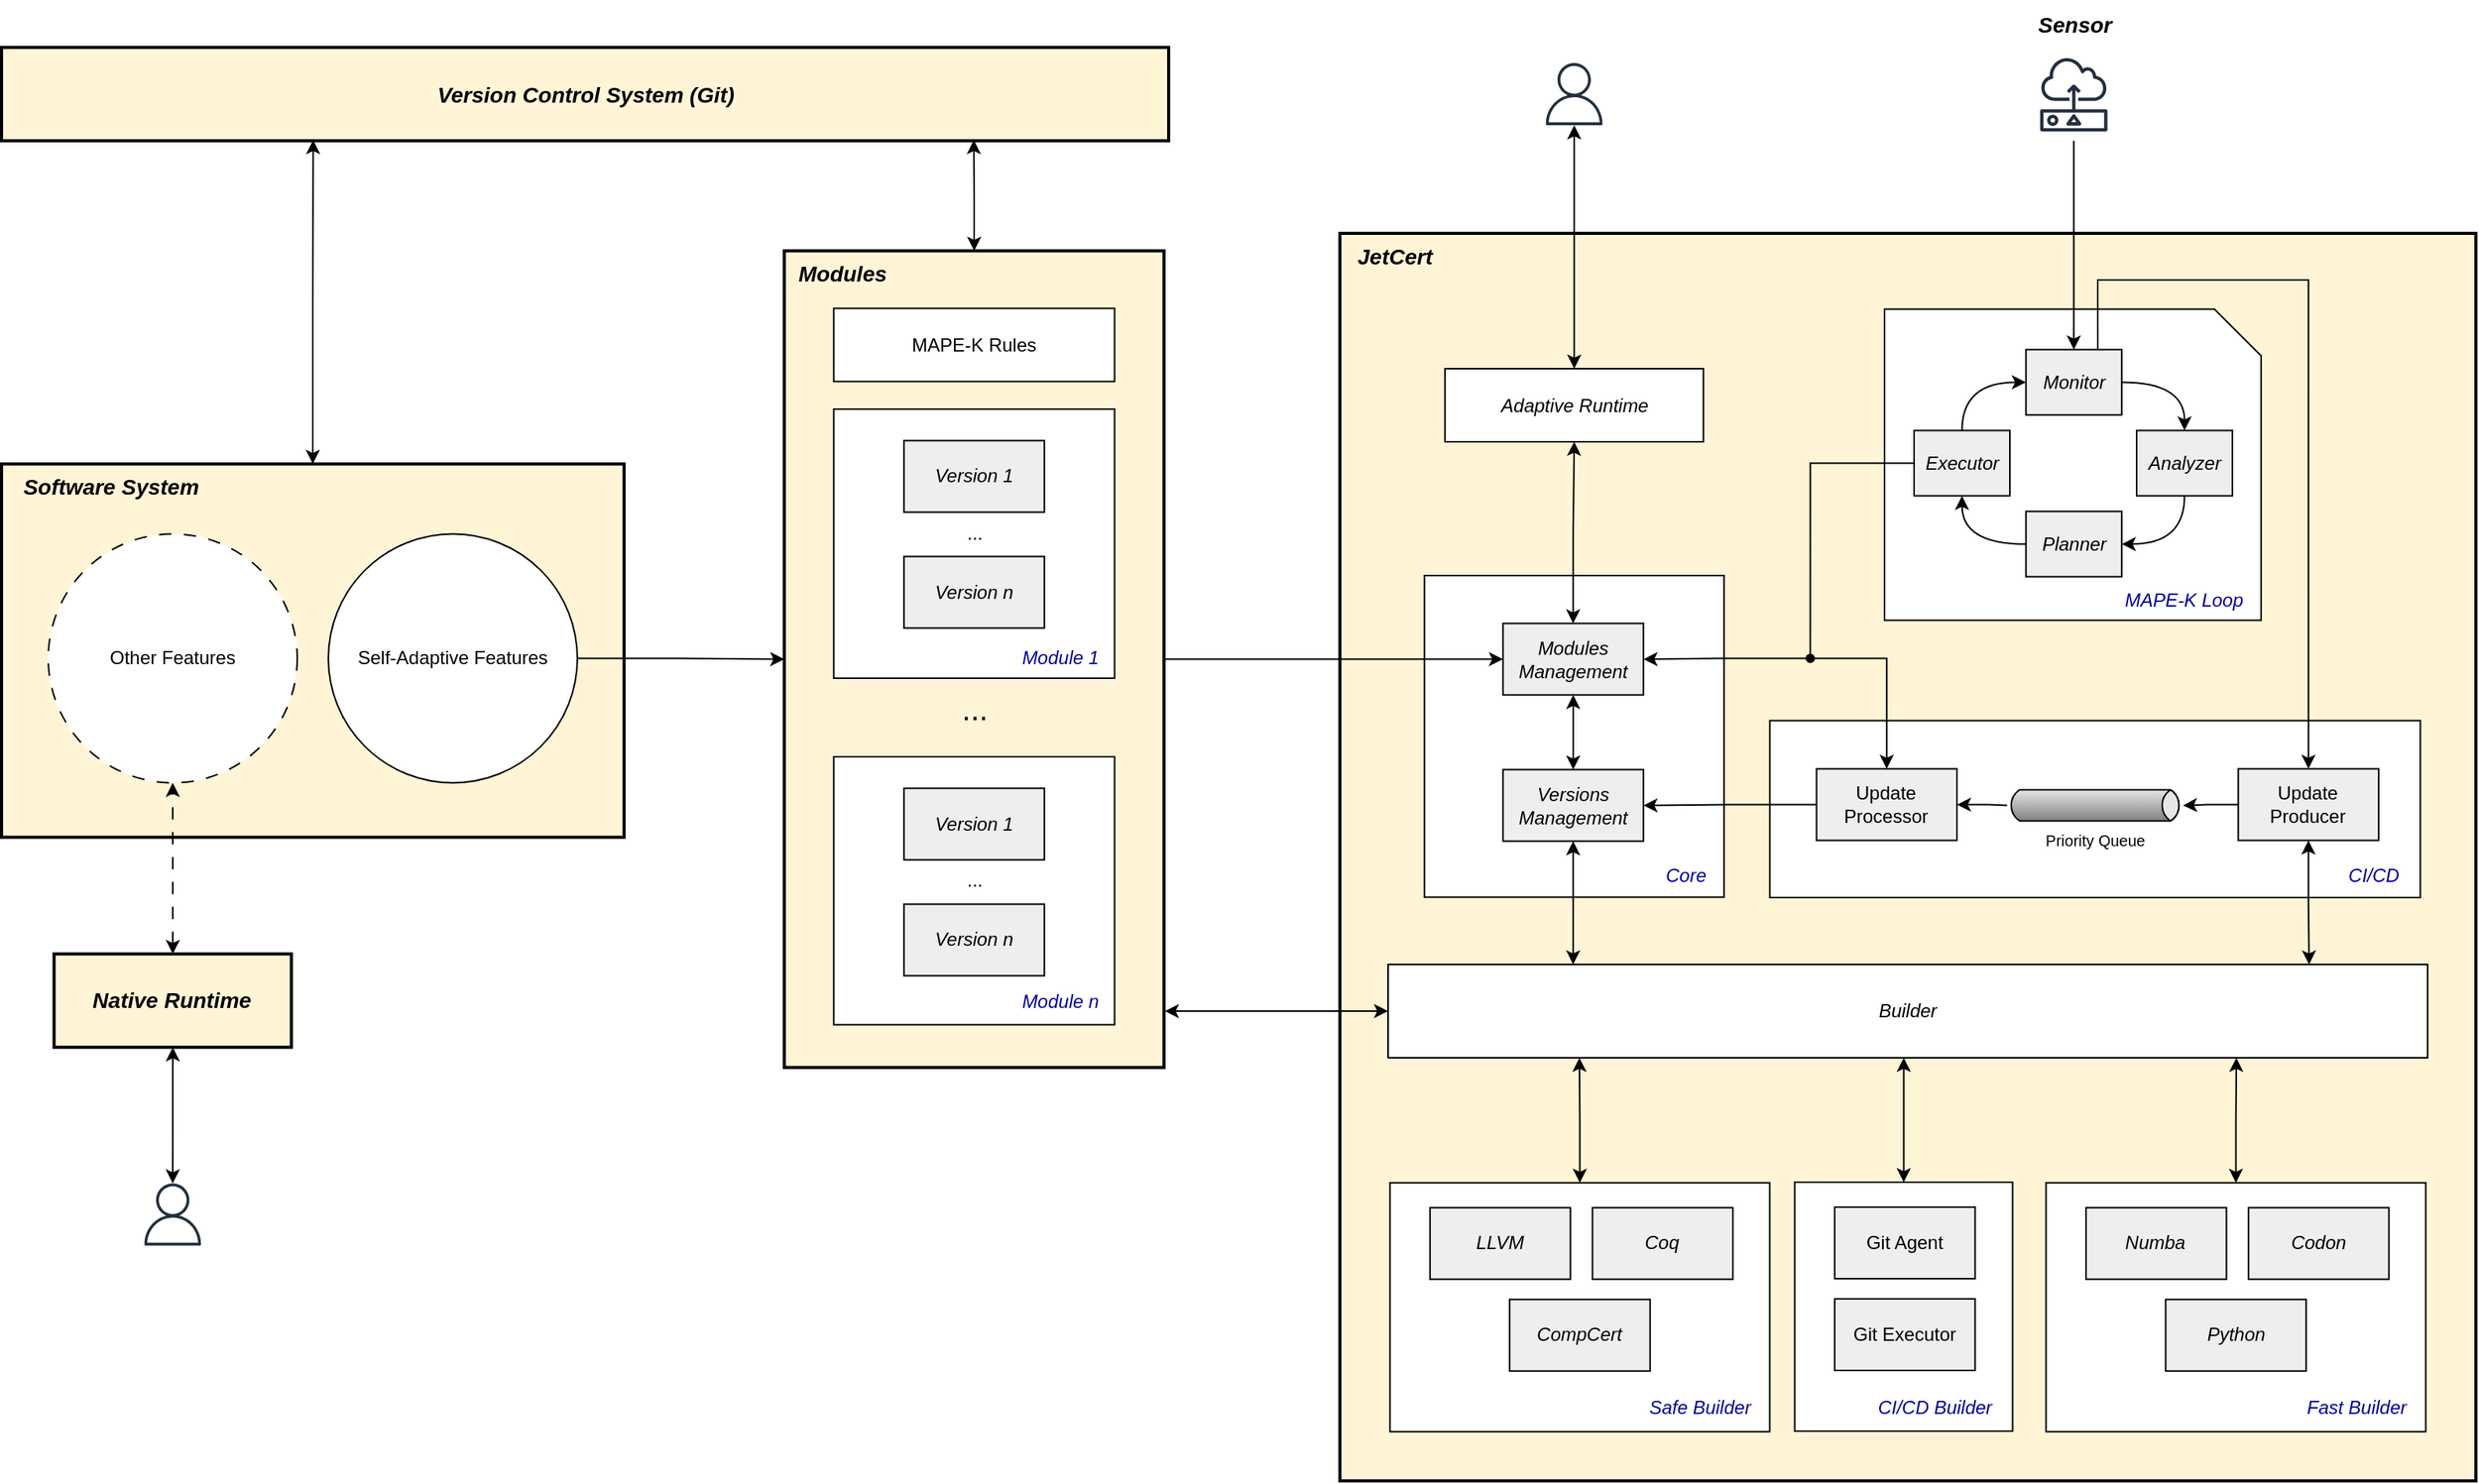 <mxfile version="26.0.2">
  <diagram name="Page-1" id="ZFVRr7OpjtKKJH29cP2N">
    <mxGraphModel dx="2899" dy="2191" grid="1" gridSize="10" guides="1" tooltips="1" connect="1" arrows="1" fold="1" page="1" pageScale="1" pageWidth="850" pageHeight="1100" math="0" shadow="0">
      <root>
        <mxCell id="0" />
        <mxCell id="1" parent="0" />
        <mxCell id="7SUzxIseQcVDFoDJgZ21-4" value="" style="rounded=0;whiteSpace=wrap;html=1;strokeWidth=2;fillColor=#fff5d6;strokeColor=#000000;" parent="1" vertex="1">
          <mxGeometry x="-480" y="98.25" width="400" height="240" as="geometry" />
        </mxCell>
        <mxCell id="7SUzxIseQcVDFoDJgZ21-5" value="&lt;font style=&quot;font-size: 14px;&quot;&gt;&lt;b&gt;&lt;i&gt;Software System&lt;/i&gt;&lt;/b&gt;&lt;/font&gt;" style="text;html=1;align=center;verticalAlign=middle;resizable=0;points=[];autosize=1;strokeColor=none;fillColor=none;" parent="1" vertex="1">
          <mxGeometry x="-480" y="98.25" width="140" height="30" as="geometry" />
        </mxCell>
        <mxCell id="7SUzxIseQcVDFoDJgZ21-7" value="Other Features" style="ellipse;whiteSpace=wrap;html=1;aspect=fixed;dashed=1;dashPattern=8 8;" parent="1" vertex="1">
          <mxGeometry x="-450" y="143.25" width="160" height="160" as="geometry" />
        </mxCell>
        <mxCell id="7SUzxIseQcVDFoDJgZ21-49" value="" style="rounded=0;whiteSpace=wrap;html=1;fillColor=#FFF5D6;strokeWidth=2;" parent="1" vertex="1">
          <mxGeometry x="380" y="-50" width="730" height="802" as="geometry" />
        </mxCell>
        <mxCell id="7SUzxIseQcVDFoDJgZ21-59" value="&lt;font style=&quot;font-size: 14px;&quot;&gt;&lt;b&gt;&lt;i&gt;JetCert&lt;/i&gt;&lt;/b&gt;&lt;/font&gt;" style="text;html=1;align=center;verticalAlign=middle;resizable=0;points=[];autosize=1;strokeColor=none;fillColor=none;" parent="1" vertex="1">
          <mxGeometry x="380" y="-50" width="70" height="30" as="geometry" />
        </mxCell>
        <mxCell id="7SUzxIseQcVDFoDJgZ21-210" value="&lt;font style=&quot;font-size: 14px;&quot;&gt;&lt;b&gt;&lt;i&gt;Sensor&lt;/i&gt;&lt;/b&gt;&lt;/font&gt;" style="text;html=1;align=center;verticalAlign=middle;resizable=0;points=[];autosize=1;strokeColor=none;fillColor=none;" parent="1" vertex="1">
          <mxGeometry x="816.64" y="-199.5" width="70" height="30" as="geometry" />
        </mxCell>
        <mxCell id="7SUzxIseQcVDFoDJgZ21-226" value="" style="rounded=0;whiteSpace=wrap;html=1;" parent="1" vertex="1">
          <mxGeometry x="434.33" y="170" width="192.52" height="206.75" as="geometry" />
        </mxCell>
        <mxCell id="7SUzxIseQcVDFoDJgZ21-233" value="&lt;font size=&quot;1&quot; color=&quot;#000099&quot; style=&quot;&quot;&gt;&lt;i style=&quot;font-size: 12px;&quot;&gt;Core&lt;/i&gt;&lt;/font&gt;" style="text;html=1;align=center;verticalAlign=middle;resizable=0;points=[];autosize=1;strokeColor=none;fillColor=none;" parent="1" vertex="1">
          <mxGeometry x="577.21" y="347.5" width="50" height="30" as="geometry" />
        </mxCell>
        <mxCell id="7SUzxIseQcVDFoDJgZ21-266" value="" style="sketch=0;outlineConnect=0;fontColor=#232F3E;gradientColor=none;fillColor=#232F3D;strokeColor=none;dashed=0;verticalLabelPosition=bottom;verticalAlign=top;align=center;html=1;fontSize=12;fontStyle=0;aspect=fixed;pointerEvents=1;shape=mxgraph.aws4.user;" parent="1" vertex="1">
          <mxGeometry x="-390.0" y="560.75" width="40" height="40" as="geometry" />
        </mxCell>
        <mxCell id="cuHnVKyGFErMfmH1ZCD5-683" style="edgeStyle=orthogonalEdgeStyle;rounded=0;orthogonalLoop=1;jettySize=auto;html=1;" parent="1" source="nUs16ag-8KY5u_Jwet5G-1" target="nUs16ag-8KY5u_Jwet5G-22" edge="1">
          <mxGeometry relative="1" as="geometry" />
        </mxCell>
        <mxCell id="nUs16ag-8KY5u_Jwet5G-1" value="Self-Adaptive Features" style="ellipse;whiteSpace=wrap;html=1;aspect=fixed;" parent="1" vertex="1">
          <mxGeometry x="-270" y="143.25" width="160" height="160" as="geometry" />
        </mxCell>
        <mxCell id="cuHnVKyGFErMfmH1ZCD5-678" style="edgeStyle=orthogonalEdgeStyle;rounded=0;orthogonalLoop=1;jettySize=auto;html=1;entryX=0;entryY=0.5;entryDx=0;entryDy=0;startArrow=none;startFill=0;" parent="1" source="nUs16ag-8KY5u_Jwet5G-22" target="48fDKb3yu4CFOlkJPKU8-87" edge="1">
          <mxGeometry relative="1" as="geometry" />
        </mxCell>
        <mxCell id="nUs16ag-8KY5u_Jwet5G-22" value="" style="rounded=0;whiteSpace=wrap;html=1;fillColor=#FFF5D6;strokeWidth=2;" parent="1" vertex="1">
          <mxGeometry x="23.0" y="-38.75" width="244" height="525" as="geometry" />
        </mxCell>
        <mxCell id="nUs16ag-8KY5u_Jwet5G-24" value="&lt;font style=&quot;font-size: 14px;&quot;&gt;&lt;b&gt;&lt;i&gt;Modules&lt;/i&gt;&lt;/b&gt;&lt;/font&gt;" style="text;html=1;align=center;verticalAlign=middle;resizable=0;points=[];autosize=1;strokeColor=none;fillColor=none;" parent="1" vertex="1">
          <mxGeometry x="20" y="-38.75" width="80" height="30" as="geometry" />
        </mxCell>
        <mxCell id="nUs16ag-8KY5u_Jwet5G-85" value="" style="edgeStyle=orthogonalEdgeStyle;rounded=0;orthogonalLoop=1;jettySize=auto;html=1;endArrow=classic;endFill=1;startArrow=classic;startFill=1;dashed=1;dashPattern=8 8;" parent="1" source="nUs16ag-8KY5u_Jwet5G-82" target="7SUzxIseQcVDFoDJgZ21-7" edge="1">
          <mxGeometry relative="1" as="geometry" />
        </mxCell>
        <mxCell id="cuHnVKyGFErMfmH1ZCD5-583" value="" style="edgeStyle=orthogonalEdgeStyle;rounded=0;orthogonalLoop=1;jettySize=auto;html=1;startArrow=classic;startFill=1;" parent="1" source="nUs16ag-8KY5u_Jwet5G-82" target="7SUzxIseQcVDFoDJgZ21-266" edge="1">
          <mxGeometry relative="1" as="geometry" />
        </mxCell>
        <mxCell id="nUs16ag-8KY5u_Jwet5G-82" value="" style="rounded=0;whiteSpace=wrap;html=1;fillColor=#FFF5D6;strokeWidth=2;" parent="1" vertex="1">
          <mxGeometry x="-446.25" y="413.25" width="152.5" height="60" as="geometry" />
        </mxCell>
        <mxCell id="nUs16ag-8KY5u_Jwet5G-83" value="&lt;font style=&quot;font-size: 14px;&quot;&gt;&lt;b&gt;&lt;i&gt;Native Runtime&lt;/i&gt;&lt;/b&gt;&lt;/font&gt;" style="text;html=1;align=center;verticalAlign=middle;resizable=0;points=[];autosize=1;strokeColor=none;fillColor=none;" parent="1" vertex="1">
          <mxGeometry x="-436.25" y="428.25" width="130" height="30" as="geometry" />
        </mxCell>
        <mxCell id="nUs16ag-8KY5u_Jwet5G-88" value="" style="rounded=0;whiteSpace=wrap;html=1;" parent="1" vertex="1">
          <mxGeometry x="54.77" y="63" width="180.46" height="173" as="geometry" />
        </mxCell>
        <mxCell id="nUs16ag-8KY5u_Jwet5G-89" value="&lt;i style=&quot;&quot;&gt;&lt;font style=&quot;font-size: 12px;&quot;&gt;Version 1&lt;/font&gt;&lt;/i&gt;" style="html=1;dropTarget=0;whiteSpace=wrap;fillColor=#EEEEEE;" parent="1" vertex="1">
          <mxGeometry x="99.88" y="83.25" width="90.24" height="46" as="geometry" />
        </mxCell>
        <mxCell id="nUs16ag-8KY5u_Jwet5G-90" value="&lt;i&gt;Version n&lt;/i&gt;" style="html=1;dropTarget=0;whiteSpace=wrap;fillColor=#EEEEEE;" parent="1" vertex="1">
          <mxGeometry x="99.88" y="157.75" width="90.24" height="46" as="geometry" />
        </mxCell>
        <mxCell id="nUs16ag-8KY5u_Jwet5G-91" value="&lt;font size=&quot;1&quot; color=&quot;#000099&quot; style=&quot;&quot;&gt;&lt;i style=&quot;font-size: 12px;&quot;&gt;Module 1&lt;/i&gt;&lt;/font&gt;" style="text;html=1;align=center;verticalAlign=middle;resizable=0;points=[];autosize=1;strokeColor=none;fillColor=none;" parent="1" vertex="1">
          <mxGeometry x="165.23" y="208" width="70" height="30" as="geometry" />
        </mxCell>
        <mxCell id="nUs16ag-8KY5u_Jwet5G-103" value="..." style="text;html=1;align=center;verticalAlign=middle;resizable=0;points=[];autosize=1;strokeColor=none;fillColor=none;fontSize=20;" parent="1" vertex="1">
          <mxGeometry x="125" y="235.25" width="40" height="40" as="geometry" />
        </mxCell>
        <mxCell id="nUs16ag-8KY5u_Jwet5G-108" value="" style="shape=card;whiteSpace=wrap;html=1;direction=south;" parent="1" vertex="1">
          <mxGeometry x="730.0" y="-1.25" width="242" height="200" as="geometry" />
        </mxCell>
        <mxCell id="nUs16ag-8KY5u_Jwet5G-109" value="&lt;font size=&quot;1&quot; color=&quot;#000099&quot; style=&quot;&quot;&gt;&lt;i style=&quot;font-size: 12px;&quot;&gt;MAPE-K Loop&lt;/i&gt;&lt;/font&gt;" style="text;html=1;align=center;verticalAlign=middle;resizable=0;points=[];autosize=1;strokeColor=none;fillColor=none;" parent="1" vertex="1">
          <mxGeometry x="872.0" y="170.75" width="100" height="30" as="geometry" />
        </mxCell>
        <mxCell id="DPWRue-RTerFfSZGb0Ng-16" style="edgeStyle=orthogonalEdgeStyle;rounded=0;orthogonalLoop=1;jettySize=auto;html=1;endArrow=none;endFill=0;" edge="1" parent="1" source="nUs16ag-8KY5u_Jwet5G-111" target="DPWRue-RTerFfSZGb0Ng-10">
          <mxGeometry relative="1" as="geometry" />
        </mxCell>
        <mxCell id="nUs16ag-8KY5u_Jwet5G-111" value="&lt;i&gt;Executor&lt;/i&gt;" style="html=1;dropTarget=0;whiteSpace=wrap;fillColor=#EEEEEE;" parent="1" vertex="1">
          <mxGeometry x="749.0" y="76.75" width="61.55" height="42" as="geometry" />
        </mxCell>
        <mxCell id="nUs16ag-8KY5u_Jwet5G-134" style="edgeStyle=orthogonalEdgeStyle;rounded=0;orthogonalLoop=1;jettySize=auto;html=1;entryX=0.5;entryY=0;entryDx=0;entryDy=0;curved=1;" parent="1" source="nUs16ag-8KY5u_Jwet5G-130" target="nUs16ag-8KY5u_Jwet5G-131" edge="1">
          <mxGeometry relative="1" as="geometry" />
        </mxCell>
        <mxCell id="nUs16ag-8KY5u_Jwet5G-136" style="edgeStyle=orthogonalEdgeStyle;rounded=0;orthogonalLoop=1;jettySize=auto;html=1;entryX=0.5;entryY=0;entryDx=0;entryDy=0;endArrow=none;endFill=0;startArrow=classic;startFill=1;curved=1;" parent="1" source="nUs16ag-8KY5u_Jwet5G-130" target="nUs16ag-8KY5u_Jwet5G-111" edge="1">
          <mxGeometry relative="1" as="geometry" />
        </mxCell>
        <mxCell id="nUs16ag-8KY5u_Jwet5G-130" value="&lt;i&gt;Monitor&lt;/i&gt;" style="html=1;dropTarget=0;whiteSpace=wrap;fillColor=#EEEEEE;" parent="1" vertex="1">
          <mxGeometry x="820.86" y="24.75" width="61.55" height="42" as="geometry" />
        </mxCell>
        <mxCell id="nUs16ag-8KY5u_Jwet5G-131" value="&lt;i&gt;Analyzer&lt;/i&gt;" style="html=1;dropTarget=0;whiteSpace=wrap;fillColor=#EEEEEE;" parent="1" vertex="1">
          <mxGeometry x="892.0" y="76.75" width="61.55" height="42" as="geometry" />
        </mxCell>
        <mxCell id="nUs16ag-8KY5u_Jwet5G-138" style="edgeStyle=orthogonalEdgeStyle;rounded=0;orthogonalLoop=1;jettySize=auto;html=1;entryX=0.5;entryY=1;entryDx=0;entryDy=0;startArrow=classic;startFill=1;endArrow=none;endFill=0;curved=1;" parent="1" source="nUs16ag-8KY5u_Jwet5G-132" target="nUs16ag-8KY5u_Jwet5G-131" edge="1">
          <mxGeometry relative="1" as="geometry" />
        </mxCell>
        <mxCell id="nUs16ag-8KY5u_Jwet5G-140" style="edgeStyle=orthogonalEdgeStyle;rounded=0;orthogonalLoop=1;jettySize=auto;html=1;entryX=0.5;entryY=1;entryDx=0;entryDy=0;curved=1;" parent="1" source="nUs16ag-8KY5u_Jwet5G-132" target="nUs16ag-8KY5u_Jwet5G-111" edge="1">
          <mxGeometry relative="1" as="geometry" />
        </mxCell>
        <mxCell id="nUs16ag-8KY5u_Jwet5G-132" value="&lt;i&gt;Planner&lt;/i&gt;" style="html=1;dropTarget=0;whiteSpace=wrap;fillColor=#EEEEEE;" parent="1" vertex="1">
          <mxGeometry x="820.86" y="128.75" width="61.55" height="42" as="geometry" />
        </mxCell>
        <mxCell id="48fDKb3yu4CFOlkJPKU8-24" value="MAPE-K Rules" style="rounded=0;whiteSpace=wrap;html=1;" parent="1" vertex="1">
          <mxGeometry x="54.77" y="-1.75" width="180.46" height="47" as="geometry" />
        </mxCell>
        <mxCell id="48fDKb3yu4CFOlkJPKU8-70" value="&lt;i&gt;Adaptive Runtime&lt;/i&gt;" style="rounded=0;whiteSpace=wrap;html=1;" parent="1" vertex="1">
          <mxGeometry x="447.56" y="37.0" width="166.06" height="47" as="geometry" />
        </mxCell>
        <mxCell id="cuHnVKyGFErMfmH1ZCD5-595" style="edgeStyle=orthogonalEdgeStyle;rounded=0;orthogonalLoop=1;jettySize=auto;html=1;entryX=0.5;entryY=1;entryDx=0;entryDy=0;startArrow=classic;startFill=1;" parent="1" source="48fDKb3yu4CFOlkJPKU8-87" target="48fDKb3yu4CFOlkJPKU8-70" edge="1">
          <mxGeometry relative="1" as="geometry" />
        </mxCell>
        <mxCell id="cuHnVKyGFErMfmH1ZCD5-670" value="" style="edgeStyle=orthogonalEdgeStyle;rounded=0;orthogonalLoop=1;jettySize=auto;html=1;startArrow=classic;startFill=1;" parent="1" source="48fDKb3yu4CFOlkJPKU8-87" target="nEDIb4lxfnoJY1dVXAPu-24" edge="1">
          <mxGeometry relative="1" as="geometry" />
        </mxCell>
        <mxCell id="48fDKb3yu4CFOlkJPKU8-87" value="&lt;div&gt;&lt;i&gt;Modules&lt;/i&gt;&lt;/div&gt;&lt;div&gt;&lt;i&gt;Management&lt;/i&gt;&lt;/div&gt;" style="html=1;dropTarget=0;whiteSpace=wrap;fillColor=#EEEEEE;" parent="1" vertex="1">
          <mxGeometry x="484.83" y="200.75" width="90.24" height="46" as="geometry" />
        </mxCell>
        <mxCell id="48fDKb3yu4CFOlkJPKU8-105" value="" style="rounded=0;whiteSpace=wrap;html=1;" parent="1" vertex="1">
          <mxGeometry x="412.22" y="560.36" width="244" height="160" as="geometry" />
        </mxCell>
        <mxCell id="48fDKb3yu4CFOlkJPKU8-106" value="&lt;font size=&quot;1&quot; color=&quot;#000099&quot; style=&quot;&quot;&gt;&lt;i style=&quot;font-size: 12px;&quot;&gt;Safe Builder&lt;/i&gt;&lt;/font&gt;" style="text;html=1;align=center;verticalAlign=middle;resizable=0;points=[];autosize=1;strokeColor=none;fillColor=none;" parent="1" vertex="1">
          <mxGeometry x="566.22" y="690.36" width="90" height="30" as="geometry" />
        </mxCell>
        <mxCell id="48fDKb3yu4CFOlkJPKU8-107" value="&lt;i&gt;LLVM&lt;/i&gt;" style="html=1;dropTarget=0;whiteSpace=wrap;fillColor=#EEEEEE;" parent="1" vertex="1">
          <mxGeometry x="437.92" y="576.36" width="90.24" height="46" as="geometry" />
        </mxCell>
        <mxCell id="48fDKb3yu4CFOlkJPKU8-108" value="&lt;i&gt;Coq&lt;/i&gt;" style="html=1;dropTarget=0;whiteSpace=wrap;fillColor=#EEEEEE;" parent="1" vertex="1">
          <mxGeometry x="542.32" y="576.36" width="90.24" height="46" as="geometry" />
        </mxCell>
        <mxCell id="48fDKb3yu4CFOlkJPKU8-109" value="&lt;i style=&quot;&quot;&gt;&lt;font style=&quot;font-size: 12px;&quot;&gt;CompCert&lt;/font&gt;&lt;/i&gt;" style="html=1;dropTarget=0;whiteSpace=wrap;fillColor=#EEEEEE;" parent="1" vertex="1">
          <mxGeometry x="489.1" y="635.36" width="90.24" height="46" as="geometry" />
        </mxCell>
        <mxCell id="nEDIb4lxfnoJY1dVXAPu-2" value="&lt;font&gt;...&lt;/font&gt;" style="text;html=1;align=center;verticalAlign=middle;resizable=0;points=[];autosize=1;strokeColor=none;fillColor=none;fontSize=12;" parent="1" vertex="1">
          <mxGeometry x="130" y="127.75" width="30" height="30" as="geometry" />
        </mxCell>
        <mxCell id="nEDIb4lxfnoJY1dVXAPu-5" value="" style="rounded=0;whiteSpace=wrap;html=1;" parent="1" vertex="1">
          <mxGeometry x="54.77" y="286.5" width="180.46" height="172.25" as="geometry" />
        </mxCell>
        <mxCell id="nEDIb4lxfnoJY1dVXAPu-6" value="&lt;i style=&quot;&quot;&gt;&lt;font style=&quot;font-size: 12px;&quot;&gt;Version 1&lt;/font&gt;&lt;/i&gt;" style="html=1;dropTarget=0;whiteSpace=wrap;fillColor=#EEEEEE;" parent="1" vertex="1">
          <mxGeometry x="99.88" y="306.75" width="90.24" height="46" as="geometry" />
        </mxCell>
        <mxCell id="nEDIb4lxfnoJY1dVXAPu-7" value="&lt;i&gt;Version n&lt;/i&gt;" style="html=1;dropTarget=0;whiteSpace=wrap;fillColor=#EEEEEE;" parent="1" vertex="1">
          <mxGeometry x="99.88" y="381.25" width="90.24" height="46" as="geometry" />
        </mxCell>
        <mxCell id="nEDIb4lxfnoJY1dVXAPu-8" value="&lt;font size=&quot;1&quot; color=&quot;#000099&quot; style=&quot;&quot;&gt;&lt;i style=&quot;font-size: 12px;&quot;&gt;Module n&lt;/i&gt;&lt;/font&gt;" style="text;html=1;align=center;verticalAlign=middle;resizable=0;points=[];autosize=1;strokeColor=none;fillColor=none;" parent="1" vertex="1">
          <mxGeometry x="165.23" y="429" width="70" height="30" as="geometry" />
        </mxCell>
        <mxCell id="nEDIb4lxfnoJY1dVXAPu-9" value="&lt;font&gt;...&lt;/font&gt;" style="text;html=1;align=center;verticalAlign=middle;resizable=0;points=[];autosize=1;strokeColor=none;fillColor=none;fontSize=12;" parent="1" vertex="1">
          <mxGeometry x="130" y="351.25" width="30" height="30" as="geometry" />
        </mxCell>
        <mxCell id="nEDIb4lxfnoJY1dVXAPu-12" value="" style="sketch=0;outlineConnect=0;fontColor=#232F3E;gradientColor=none;strokeColor=#232F3E;fillColor=#ffffff;dashed=0;verticalLabelPosition=bottom;verticalAlign=top;align=center;html=1;fontSize=12;fontStyle=0;aspect=fixed;shape=mxgraph.aws4.resourceIcon;resIcon=mxgraph.aws4.sensor;" parent="1" vertex="1">
          <mxGeometry x="821.64" y="-169.5" width="60" height="60" as="geometry" />
        </mxCell>
        <mxCell id="nEDIb4lxfnoJY1dVXAPu-17" value="" style="rounded=0;whiteSpace=wrap;html=1;" parent="1" vertex="1">
          <mxGeometry x="833.78" y="560.36" width="244" height="160" as="geometry" />
        </mxCell>
        <mxCell id="nEDIb4lxfnoJY1dVXAPu-18" value="&lt;font size=&quot;1&quot; color=&quot;#000099&quot; style=&quot;&quot;&gt;&lt;i style=&quot;font-size: 12px;&quot;&gt;Fast Builder&lt;/i&gt;&lt;/font&gt;" style="text;html=1;align=center;verticalAlign=middle;resizable=0;points=[];autosize=1;strokeColor=none;fillColor=none;" parent="1" vertex="1">
          <mxGeometry x="987.78" y="690.36" width="90" height="30" as="geometry" />
        </mxCell>
        <mxCell id="nEDIb4lxfnoJY1dVXAPu-19" value="&lt;i&gt;Numba&lt;/i&gt;" style="html=1;dropTarget=0;whiteSpace=wrap;fillColor=#EEEEEE;" parent="1" vertex="1">
          <mxGeometry x="859.48" y="576.36" width="90.24" height="46" as="geometry" />
        </mxCell>
        <mxCell id="nEDIb4lxfnoJY1dVXAPu-20" value="&lt;i&gt;Codon&lt;/i&gt;" style="html=1;dropTarget=0;whiteSpace=wrap;fillColor=#EEEEEE;" parent="1" vertex="1">
          <mxGeometry x="963.88" y="576.36" width="90.24" height="46" as="geometry" />
        </mxCell>
        <mxCell id="nEDIb4lxfnoJY1dVXAPu-21" value="&lt;i style=&quot;&quot;&gt;&lt;font style=&quot;font-size: 12px;&quot;&gt;Python&lt;/font&gt;&lt;/i&gt;" style="html=1;dropTarget=0;whiteSpace=wrap;fillColor=#EEEEEE;" parent="1" vertex="1">
          <mxGeometry x="910.66" y="635.36" width="90.24" height="46" as="geometry" />
        </mxCell>
        <mxCell id="nEDIb4lxfnoJY1dVXAPu-24" value="&lt;i&gt;Versions Management&lt;/i&gt;" style="html=1;dropTarget=0;whiteSpace=wrap;fillColor=#EEEEEE;" parent="1" vertex="1">
          <mxGeometry x="484.83" y="294.75" width="90.24" height="46" as="geometry" />
        </mxCell>
        <mxCell id="nEDIb4lxfnoJY1dVXAPu-30" value="" style="rounded=0;whiteSpace=wrap;html=1;fillColor=#FFF5D6;strokeWidth=2;" parent="1" vertex="1">
          <mxGeometry x="-480" y="-169.5" width="750" height="60" as="geometry" />
        </mxCell>
        <mxCell id="nEDIb4lxfnoJY1dVXAPu-31" value="&lt;font style=&quot;font-size: 14px;&quot;&gt;&lt;b&gt;&lt;i&gt;Version Control System (Git)&lt;/i&gt;&lt;/b&gt;&lt;/font&gt;" style="text;html=1;align=center;verticalAlign=middle;resizable=0;points=[];autosize=1;strokeColor=none;fillColor=none;" parent="1" vertex="1">
          <mxGeometry x="-210" y="-154.5" width="210" height="30" as="geometry" />
        </mxCell>
        <mxCell id="nEDIb4lxfnoJY1dVXAPu-48" value="" style="rounded=0;whiteSpace=wrap;html=1;" parent="1" vertex="1">
          <mxGeometry x="656.29" y="263.25" width="418" height="113.75" as="geometry" />
        </mxCell>
        <mxCell id="nEDIb4lxfnoJY1dVXAPu-49" value="&lt;font size=&quot;1&quot; color=&quot;#000099&quot; style=&quot;&quot;&gt;&lt;i style=&quot;font-size: 12px;&quot;&gt;CI/CD&lt;/i&gt;&lt;/font&gt;" style="text;html=1;align=center;verticalAlign=middle;resizable=0;points=[];autosize=1;strokeColor=none;fillColor=none;" parent="1" vertex="1">
          <mxGeometry x="1014.29" y="347.5" width="60" height="30" as="geometry" />
        </mxCell>
        <mxCell id="cuHnVKyGFErMfmH1ZCD5-619" value="" style="edgeStyle=orthogonalEdgeStyle;rounded=0;orthogonalLoop=1;jettySize=auto;html=1;" parent="1" source="nEDIb4lxfnoJY1dVXAPu-50" target="cuHnVKyGFErMfmH1ZCD5-159" edge="1">
          <mxGeometry relative="1" as="geometry" />
        </mxCell>
        <mxCell id="DPWRue-RTerFfSZGb0Ng-7" style="edgeStyle=orthogonalEdgeStyle;rounded=0;orthogonalLoop=1;jettySize=auto;html=1;entryX=0.75;entryY=0;entryDx=0;entryDy=0;exitX=0.5;exitY=0;exitDx=0;exitDy=0;startArrow=classic;startFill=1;endArrow=none;endFill=0;" edge="1" parent="1" source="nEDIb4lxfnoJY1dVXAPu-50" target="nUs16ag-8KY5u_Jwet5G-130">
          <mxGeometry relative="1" as="geometry">
            <Array as="points">
              <mxPoint x="1002" y="-20" />
              <mxPoint x="867" y="-20" />
            </Array>
          </mxGeometry>
        </mxCell>
        <mxCell id="nEDIb4lxfnoJY1dVXAPu-50" value="Update Producer" style="html=1;dropTarget=0;whiteSpace=wrap;fillColor=#EEEEEE;" parent="1" vertex="1">
          <mxGeometry x="957.29" y="294.25" width="90.24" height="46" as="geometry" />
        </mxCell>
        <mxCell id="nEDIb4lxfnoJY1dVXAPu-53" value="&lt;i&gt;Builder&lt;/i&gt;" style="rounded=0;whiteSpace=wrap;html=1;" parent="1" vertex="1">
          <mxGeometry x="411" y="420" width="668" height="60" as="geometry" />
        </mxCell>
        <mxCell id="cuHnVKyGFErMfmH1ZCD5-159" value="&lt;font style=&quot;font-size: 10px;&quot;&gt;Priority Queue&lt;/font&gt;" style="strokeWidth=1;outlineConnect=0;dashed=0;align=center;html=1;fontSize=8;shape=mxgraph.eip.messageChannel;verticalLabelPosition=bottom;labelBackgroundColor=#ffffff;verticalAlign=top;" parent="1" vertex="1">
          <mxGeometry x="808.79" y="307.75" width="113" height="20" as="geometry" />
        </mxCell>
        <mxCell id="cuHnVKyGFErMfmH1ZCD5-525" value="" style="edgeStyle=orthogonalEdgeStyle;rounded=0;orthogonalLoop=1;jettySize=auto;html=1;" parent="1" source="cuHnVKyGFErMfmH1ZCD5-460" target="nEDIb4lxfnoJY1dVXAPu-24" edge="1">
          <mxGeometry relative="1" as="geometry" />
        </mxCell>
        <mxCell id="cuHnVKyGFErMfmH1ZCD5-620" value="" style="edgeStyle=orthogonalEdgeStyle;rounded=0;orthogonalLoop=1;jettySize=auto;html=1;endArrow=none;endFill=0;startArrow=classic;startFill=1;" parent="1" source="cuHnVKyGFErMfmH1ZCD5-460" target="cuHnVKyGFErMfmH1ZCD5-159" edge="1">
          <mxGeometry relative="1" as="geometry" />
        </mxCell>
        <mxCell id="DPWRue-RTerFfSZGb0Ng-18" style="edgeStyle=orthogonalEdgeStyle;rounded=0;orthogonalLoop=1;jettySize=auto;html=1;endArrow=none;endFill=0;startArrow=classic;startFill=1;" edge="1" parent="1" source="cuHnVKyGFErMfmH1ZCD5-460" target="DPWRue-RTerFfSZGb0Ng-10">
          <mxGeometry relative="1" as="geometry">
            <Array as="points">
              <mxPoint x="731" y="223" />
            </Array>
          </mxGeometry>
        </mxCell>
        <mxCell id="cuHnVKyGFErMfmH1ZCD5-460" value="Update Processor" style="html=1;dropTarget=0;whiteSpace=wrap;fillColor=#EEEEEE;" parent="1" vertex="1">
          <mxGeometry x="686.29" y="294.25" width="90.24" height="46" as="geometry" />
        </mxCell>
        <mxCell id="cuHnVKyGFErMfmH1ZCD5-466" style="edgeStyle=orthogonalEdgeStyle;rounded=0;orthogonalLoop=1;jettySize=auto;html=1;entryX=0.5;entryY=0;entryDx=0;entryDy=0;" parent="1" source="nEDIb4lxfnoJY1dVXAPu-12" target="nUs16ag-8KY5u_Jwet5G-130" edge="1">
          <mxGeometry relative="1" as="geometry" />
        </mxCell>
        <mxCell id="cuHnVKyGFErMfmH1ZCD5-608" style="edgeStyle=orthogonalEdgeStyle;rounded=0;orthogonalLoop=1;jettySize=auto;html=1;entryX=0.5;entryY=0;entryDx=0;entryDy=0;startArrow=classic;startFill=1;" parent="1" source="cuHnVKyGFErMfmH1ZCD5-584" target="48fDKb3yu4CFOlkJPKU8-70" edge="1">
          <mxGeometry relative="1" as="geometry" />
        </mxCell>
        <mxCell id="cuHnVKyGFErMfmH1ZCD5-584" value="" style="sketch=0;outlineConnect=0;fontColor=#232F3E;gradientColor=none;fillColor=#232F3D;strokeColor=none;dashed=0;verticalLabelPosition=bottom;verticalAlign=top;align=center;html=1;fontSize=12;fontStyle=0;aspect=fixed;pointerEvents=1;shape=mxgraph.aws4.user;" parent="1" vertex="1">
          <mxGeometry x="510.59" y="-159.5" width="40" height="40" as="geometry" />
        </mxCell>
        <mxCell id="cuHnVKyGFErMfmH1ZCD5-585" value="" style="rounded=0;whiteSpace=wrap;html=1;" parent="1" vertex="1">
          <mxGeometry x="672.28" y="560" width="140" height="160" as="geometry" />
        </mxCell>
        <mxCell id="cuHnVKyGFErMfmH1ZCD5-586" value="&lt;font color=&quot;#000099&quot;&gt;&lt;i&gt;CI/CD Builder&lt;/i&gt;&lt;/font&gt;" style="text;html=1;align=center;verticalAlign=middle;resizable=0;points=[];autosize=1;strokeColor=none;fillColor=none;" parent="1" vertex="1">
          <mxGeometry x="712.28" y="690.0" width="100" height="30" as="geometry" />
        </mxCell>
        <mxCell id="cuHnVKyGFErMfmH1ZCD5-587" value="Git Agent" style="html=1;dropTarget=0;whiteSpace=wrap;fillColor=#EEEEEE;" parent="1" vertex="1">
          <mxGeometry x="697.98" y="576.0" width="90.24" height="46" as="geometry" />
        </mxCell>
        <mxCell id="cuHnVKyGFErMfmH1ZCD5-589" value="Git Executor" style="html=1;dropTarget=0;whiteSpace=wrap;fillColor=#EEEEEE;" parent="1" vertex="1">
          <mxGeometry x="697.98" y="635.0" width="90.24" height="46" as="geometry" />
        </mxCell>
        <mxCell id="cuHnVKyGFErMfmH1ZCD5-662" style="edgeStyle=orthogonalEdgeStyle;rounded=0;orthogonalLoop=1;jettySize=auto;html=1;entryX=0.184;entryY=1;entryDx=0;entryDy=0;entryPerimeter=0;startArrow=classic;startFill=1;" parent="1" source="48fDKb3yu4CFOlkJPKU8-105" target="nEDIb4lxfnoJY1dVXAPu-53" edge="1">
          <mxGeometry relative="1" as="geometry" />
        </mxCell>
        <mxCell id="cuHnVKyGFErMfmH1ZCD5-663" style="edgeStyle=orthogonalEdgeStyle;rounded=0;orthogonalLoop=1;jettySize=auto;html=1;entryX=0.496;entryY=1;entryDx=0;entryDy=0;entryPerimeter=0;startArrow=classic;startFill=1;" parent="1" source="cuHnVKyGFErMfmH1ZCD5-585" target="nEDIb4lxfnoJY1dVXAPu-53" edge="1">
          <mxGeometry relative="1" as="geometry" />
        </mxCell>
        <mxCell id="cuHnVKyGFErMfmH1ZCD5-666" style="edgeStyle=orthogonalEdgeStyle;rounded=0;orthogonalLoop=1;jettySize=auto;html=1;entryX=0.178;entryY=0;entryDx=0;entryDy=0;entryPerimeter=0;startArrow=classic;startFill=1;" parent="1" source="nEDIb4lxfnoJY1dVXAPu-24" target="nEDIb4lxfnoJY1dVXAPu-53" edge="1">
          <mxGeometry relative="1" as="geometry" />
        </mxCell>
        <mxCell id="cuHnVKyGFErMfmH1ZCD5-667" style="edgeStyle=orthogonalEdgeStyle;rounded=0;orthogonalLoop=1;jettySize=auto;html=1;entryX=0.816;entryY=1;entryDx=0;entryDy=0;entryPerimeter=0;startArrow=classic;startFill=1;" parent="1" source="nEDIb4lxfnoJY1dVXAPu-17" target="nEDIb4lxfnoJY1dVXAPu-53" edge="1">
          <mxGeometry relative="1" as="geometry" />
        </mxCell>
        <mxCell id="cuHnVKyGFErMfmH1ZCD5-669" style="edgeStyle=orthogonalEdgeStyle;rounded=0;orthogonalLoop=1;jettySize=auto;html=1;entryX=0.886;entryY=0;entryDx=0;entryDy=0;entryPerimeter=0;startArrow=classic;startFill=1;" parent="1" source="nEDIb4lxfnoJY1dVXAPu-50" target="nEDIb4lxfnoJY1dVXAPu-53" edge="1">
          <mxGeometry relative="1" as="geometry" />
        </mxCell>
        <mxCell id="cuHnVKyGFErMfmH1ZCD5-686" style="edgeStyle=orthogonalEdgeStyle;rounded=0;orthogonalLoop=1;jettySize=auto;html=1;entryX=1.002;entryY=0.931;entryDx=0;entryDy=0;entryPerimeter=0;startArrow=classic;startFill=1;" parent="1" source="nEDIb4lxfnoJY1dVXAPu-53" target="nUs16ag-8KY5u_Jwet5G-22" edge="1">
          <mxGeometry relative="1" as="geometry" />
        </mxCell>
        <mxCell id="cuHnVKyGFErMfmH1ZCD5-692" style="edgeStyle=orthogonalEdgeStyle;rounded=0;orthogonalLoop=1;jettySize=auto;html=1;entryX=0.267;entryY=0.992;entryDx=0;entryDy=0;entryPerimeter=0;startArrow=classic;startFill=1;" parent="1" source="7SUzxIseQcVDFoDJgZ21-4" target="nEDIb4lxfnoJY1dVXAPu-30" edge="1">
          <mxGeometry relative="1" as="geometry" />
        </mxCell>
        <mxCell id="cuHnVKyGFErMfmH1ZCD5-695" style="edgeStyle=orthogonalEdgeStyle;rounded=0;orthogonalLoop=1;jettySize=auto;html=1;entryX=0.833;entryY=0.992;entryDx=0;entryDy=0;entryPerimeter=0;startArrow=classic;startFill=1;" parent="1" source="nUs16ag-8KY5u_Jwet5G-22" target="nEDIb4lxfnoJY1dVXAPu-30" edge="1">
          <mxGeometry relative="1" as="geometry" />
        </mxCell>
        <mxCell id="DPWRue-RTerFfSZGb0Ng-17" value="" style="edgeStyle=orthogonalEdgeStyle;rounded=0;orthogonalLoop=1;jettySize=auto;html=1;" edge="1" parent="1" source="DPWRue-RTerFfSZGb0Ng-10" target="48fDKb3yu4CFOlkJPKU8-87">
          <mxGeometry relative="1" as="geometry" />
        </mxCell>
        <mxCell id="DPWRue-RTerFfSZGb0Ng-10" value="" style="shape=waypoint;sketch=0;size=6;pointerEvents=1;points=[];fillColor=none;resizable=0;rotatable=0;perimeter=centerPerimeter;snapToPoint=1;" vertex="1" parent="1">
          <mxGeometry x="672.28" y="213.25" width="20" height="20" as="geometry" />
        </mxCell>
      </root>
    </mxGraphModel>
  </diagram>
</mxfile>
